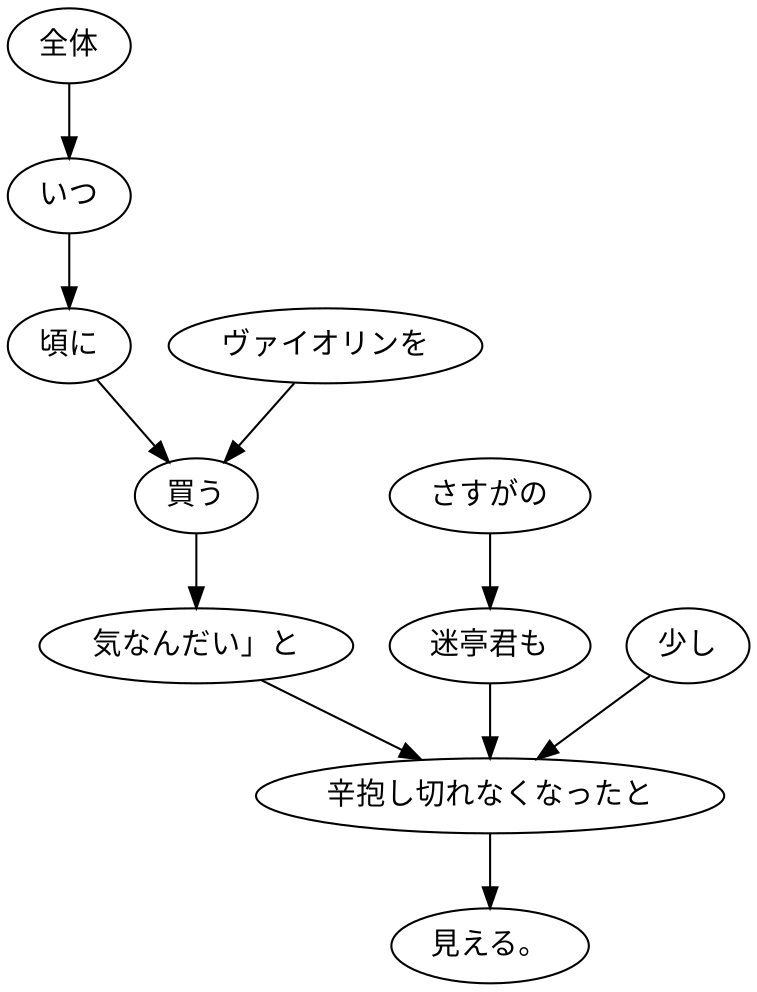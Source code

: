 digraph graph7985 {
	node0 [label="全体"];
	node1 [label="いつ"];
	node2 [label="頃に"];
	node3 [label="ヴァイオリンを"];
	node4 [label="買う"];
	node5 [label="気なんだい」と"];
	node6 [label="さすがの"];
	node7 [label="迷亭君も"];
	node8 [label="少し"];
	node9 [label="辛抱し切れなくなったと"];
	node10 [label="見える。"];
	node0 -> node1;
	node1 -> node2;
	node2 -> node4;
	node3 -> node4;
	node4 -> node5;
	node5 -> node9;
	node6 -> node7;
	node7 -> node9;
	node8 -> node9;
	node9 -> node10;
}
